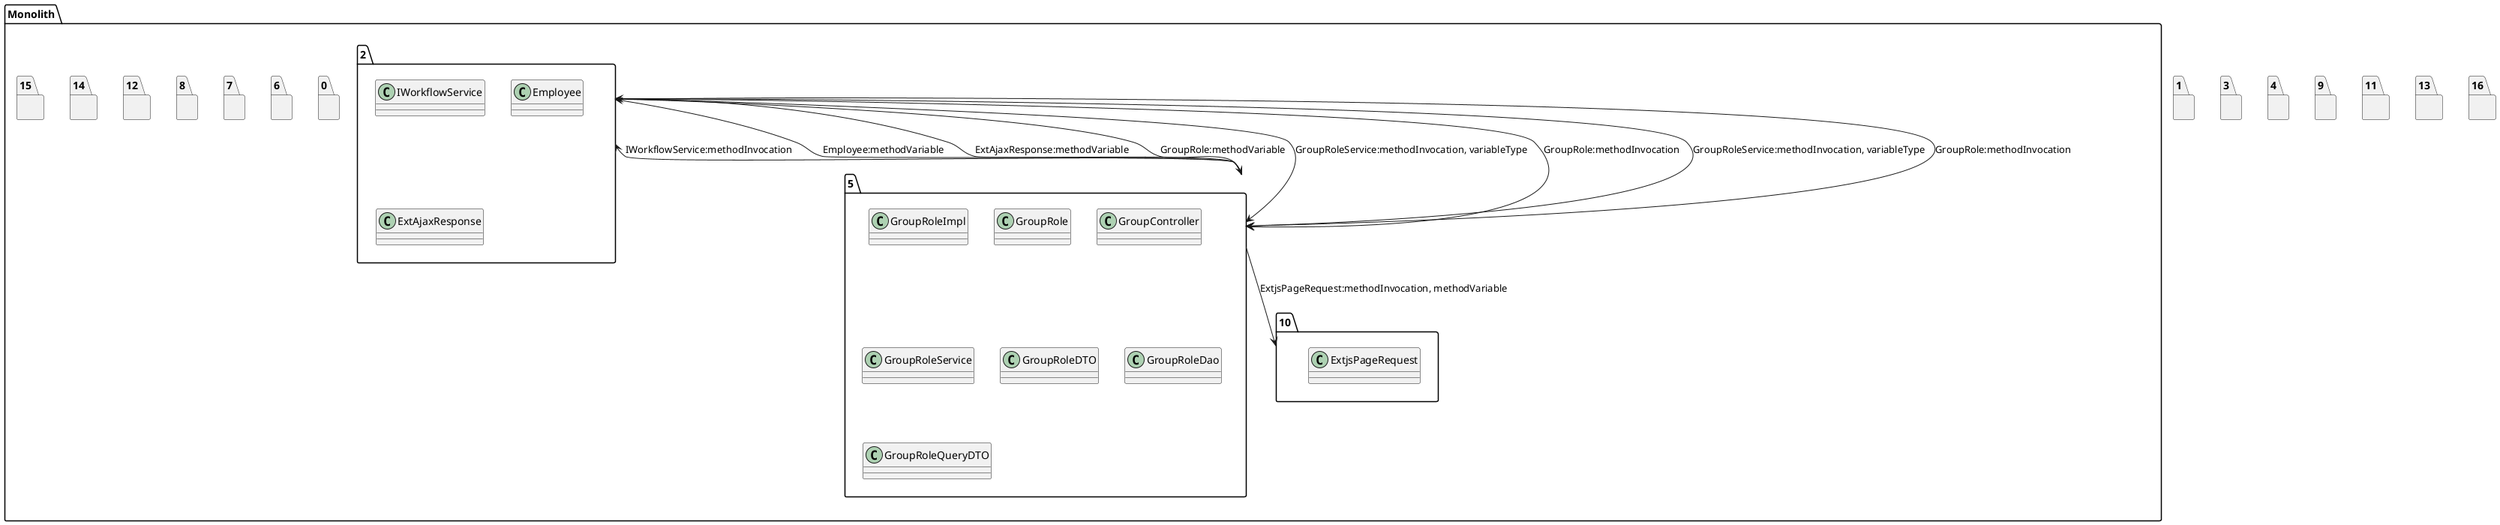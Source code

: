 @startuml
package "Monolith" {
package "5"{
class GroupRoleImpl
class GroupRole
class GroupController
class GroupRoleService
class GroupRoleDTO
class GroupRoleDao
class GroupRoleQueryDTO
}
package "0"{
}
package "2"{
class IWorkflowService
class Employee
class ExtAjaxResponse
}
package "6"{
}
package "7"{
}
package "8"{
}
package "10"{
class ExtjsPageRequest
}
package "12"{
}
package "14"{
}
package "15"{
}
}
package "1"{
}
package "3"{
}
package "4"{
}
package "9"{
}
package "11"{
}
package "13"{
}
package "16"{
}
"5"-->"2":IWorkflowService:methodInvocation
"5"-->"2":Employee:methodVariable
"5"-->"2":ExtAjaxResponse:methodVariable
"5"-->"10":ExtjsPageRequest:methodInvocation, methodVariable
"2"-->"5":GroupRole:methodVariable
"2"-->"5":GroupRoleService:methodInvocation, variableType
"2"-->"5":GroupRole:methodInvocation
"2"-->"5":GroupRoleService:methodInvocation, variableType
"2"-->"5":GroupRole:methodInvocation
@enduml